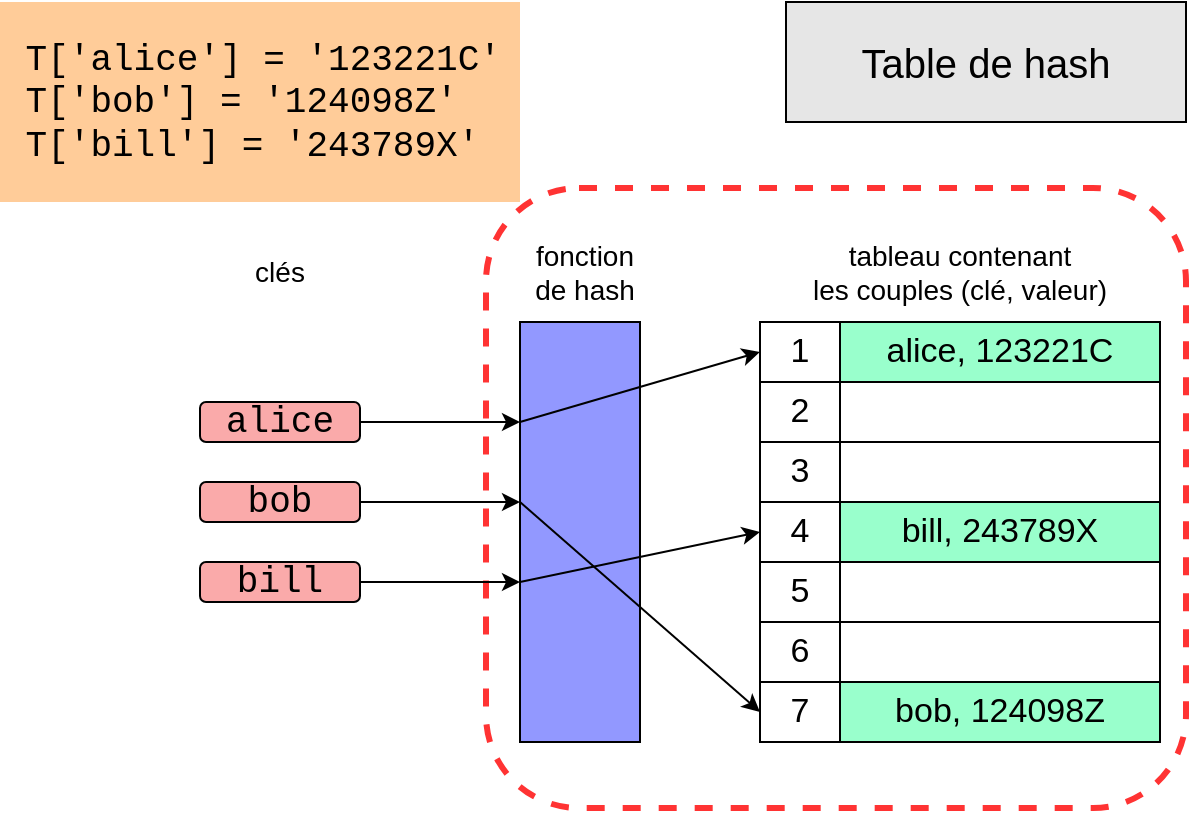 <mxfile>
    <diagram id="wZZcUF0_zbzzVM9tNgCg" name="Page-1">
        <mxGraphModel dx="750" dy="617" grid="1" gridSize="10" guides="1" tooltips="1" connect="1" arrows="1" fold="1" page="1" pageScale="1" pageWidth="827" pageHeight="1169" math="0" shadow="0">
            <root>
                <mxCell id="0"/>
                <mxCell id="1" parent="0"/>
                <mxCell id="40" value="" style="rounded=1;whiteSpace=wrap;html=1;fontFamily=Courier New;fontSize=18;dashed=1;strokeColor=#FF3333;strokeWidth=3;" vertex="1" parent="1">
                    <mxGeometry x="263" y="93" width="350" height="310" as="geometry"/>
                </mxCell>
                <mxCell id="21" value="&lt;span&gt;Table de hash&lt;/span&gt;" style="rounded=0;whiteSpace=wrap;html=1;fontSize=20;fillColor=#E6E6E6;" parent="1" vertex="1">
                    <mxGeometry x="413" width="200" height="60" as="geometry"/>
                </mxCell>
                <mxCell id="22" value="" style="group" parent="1" vertex="1" connectable="0">
                    <mxGeometry x="400" y="160" width="200" height="210" as="geometry"/>
                </mxCell>
                <mxCell id="7" value="&lt;span style=&quot;font-size: 17px&quot;&gt;alice, 123221C&lt;/span&gt;" style="rounded=0;whiteSpace=wrap;html=1;fillColor=#99FFCC;" parent="22" vertex="1">
                    <mxGeometry x="40" width="160" height="30" as="geometry"/>
                </mxCell>
                <mxCell id="8" value="" style="rounded=0;whiteSpace=wrap;html=1;" parent="22" vertex="1">
                    <mxGeometry x="40" y="120" width="160" height="30" as="geometry"/>
                </mxCell>
                <mxCell id="9" value="&lt;span style=&quot;font-size: 17px&quot;&gt;bob, 124098Z&lt;/span&gt;" style="rounded=0;whiteSpace=wrap;html=1;fillColor=#99FFCC;" parent="22" vertex="1">
                    <mxGeometry x="40" y="180" width="160" height="30" as="geometry"/>
                </mxCell>
                <mxCell id="10" value="" style="rounded=0;whiteSpace=wrap;html=1;" parent="22" vertex="1">
                    <mxGeometry x="40" y="30" width="160" height="30" as="geometry"/>
                </mxCell>
                <mxCell id="11" value="" style="rounded=0;whiteSpace=wrap;html=1;" parent="22" vertex="1">
                    <mxGeometry x="40" y="60" width="160" height="30" as="geometry"/>
                </mxCell>
                <mxCell id="12" value="&lt;span style=&quot;font-size: 17px&quot;&gt;bill, 243789X&lt;/span&gt;" style="rounded=0;whiteSpace=wrap;html=1;fillColor=#99FFCC;" parent="22" vertex="1">
                    <mxGeometry x="40" y="90" width="160" height="30" as="geometry"/>
                </mxCell>
                <mxCell id="13" value="" style="rounded=0;whiteSpace=wrap;html=1;" parent="22" vertex="1">
                    <mxGeometry x="40" y="150" width="160" height="30" as="geometry"/>
                </mxCell>
                <mxCell id="14" value="1" style="rounded=0;whiteSpace=wrap;html=1;fontSize=17;" parent="22" vertex="1">
                    <mxGeometry width="40" height="30" as="geometry"/>
                </mxCell>
                <mxCell id="15" value="2" style="rounded=0;whiteSpace=wrap;html=1;fontSize=17;" parent="22" vertex="1">
                    <mxGeometry y="30" width="40" height="30" as="geometry"/>
                </mxCell>
                <mxCell id="16" value="3" style="rounded=0;whiteSpace=wrap;html=1;fontSize=17;" parent="22" vertex="1">
                    <mxGeometry y="60" width="40" height="30" as="geometry"/>
                </mxCell>
                <mxCell id="17" value="4" style="rounded=0;whiteSpace=wrap;html=1;fontSize=17;" parent="22" vertex="1">
                    <mxGeometry y="90" width="40" height="30" as="geometry"/>
                </mxCell>
                <mxCell id="18" value="5" style="rounded=0;whiteSpace=wrap;html=1;fontSize=17;" parent="22" vertex="1">
                    <mxGeometry y="120" width="40" height="30" as="geometry"/>
                </mxCell>
                <mxCell id="19" value="6" style="rounded=0;whiteSpace=wrap;html=1;fontSize=17;" parent="22" vertex="1">
                    <mxGeometry y="150" width="40" height="30" as="geometry"/>
                </mxCell>
                <mxCell id="20" value="7" style="rounded=0;whiteSpace=wrap;html=1;fontSize=17;" parent="22" vertex="1">
                    <mxGeometry y="180" width="40" height="30" as="geometry"/>
                </mxCell>
                <mxCell id="23" value="tableau contenant&lt;br style=&quot;font-size: 14px&quot;&gt;les couples (clé, valeur)" style="text;html=1;strokeColor=none;fillColor=none;align=center;verticalAlign=middle;whiteSpace=wrap;rounded=0;fontSize=14;" vertex="1" parent="1">
                    <mxGeometry x="415" y="120" width="170" height="30" as="geometry"/>
                </mxCell>
                <mxCell id="24" value="&lt;div style=&quot;font-size: 18px&quot;&gt;&lt;span style=&quot;font-family: &amp;#34;courier new&amp;#34;&quot;&gt;&lt;font style=&quot;font-size: 18px&quot;&gt;&amp;nbsp;T['alice'] = '123221C'&lt;/font&gt;&lt;/span&gt;&lt;/div&gt;&lt;font face=&quot;Courier New&quot; style=&quot;font-size: 18px&quot;&gt;&lt;div&gt;&lt;span&gt;&amp;nbsp;T['bob'] = '124098Z'&lt;/span&gt;&lt;/div&gt;&lt;div&gt;&lt;span&gt;&amp;nbsp;T['bill'] = '243789X'&lt;/span&gt;&lt;/div&gt;&lt;/font&gt;" style="text;html=1;strokeColor=none;fillColor=#FFCC99;align=left;verticalAlign=middle;whiteSpace=wrap;rounded=0;fontSize=14;" vertex="1" parent="1">
                    <mxGeometry x="20" width="260" height="100" as="geometry"/>
                </mxCell>
                <mxCell id="35" style="edgeStyle=none;html=1;fontFamily=Courier New;fontSize=18;" edge="1" parent="1" source="25">
                    <mxGeometry relative="1" as="geometry">
                        <mxPoint x="280" y="210" as="targetPoint"/>
                    </mxGeometry>
                </mxCell>
                <mxCell id="25" value="alice" style="rounded=1;whiteSpace=wrap;html=1;fontFamily=Courier New;fontSize=18;fillColor=#FAAAAA;" vertex="1" parent="1">
                    <mxGeometry x="120" y="200" width="80" height="20" as="geometry"/>
                </mxCell>
                <mxCell id="26" value="clés" style="text;html=1;strokeColor=none;fillColor=none;align=center;verticalAlign=middle;whiteSpace=wrap;rounded=0;fontSize=14;" vertex="1" parent="1">
                    <mxGeometry x="75" y="120" width="170" height="30" as="geometry"/>
                </mxCell>
                <mxCell id="36" style="edgeStyle=none;html=1;fontFamily=Courier New;fontSize=18;" edge="1" parent="1" source="27">
                    <mxGeometry relative="1" as="geometry">
                        <mxPoint x="280" y="250" as="targetPoint"/>
                    </mxGeometry>
                </mxCell>
                <mxCell id="27" value="bob" style="rounded=1;whiteSpace=wrap;html=1;fontFamily=Courier New;fontSize=18;fillColor=#FAAAAA;" vertex="1" parent="1">
                    <mxGeometry x="120" y="240" width="80" height="20" as="geometry"/>
                </mxCell>
                <mxCell id="31" style="edgeStyle=none;html=1;fontFamily=Courier New;fontSize=18;" edge="1" parent="1" source="28">
                    <mxGeometry relative="1" as="geometry">
                        <mxPoint x="280" y="290" as="targetPoint"/>
                    </mxGeometry>
                </mxCell>
                <mxCell id="28" value="bill" style="rounded=1;whiteSpace=wrap;html=1;fontFamily=Courier New;fontSize=18;fillColor=#FAAAAA;" vertex="1" parent="1">
                    <mxGeometry x="120" y="280" width="80" height="20" as="geometry"/>
                </mxCell>
                <mxCell id="33" value="" style="rounded=0;whiteSpace=wrap;html=1;fontFamily=Courier New;fontSize=18;fillColor=#9298FF;" vertex="1" parent="1">
                    <mxGeometry x="280" y="160" width="60" height="210" as="geometry"/>
                </mxCell>
                <mxCell id="34" value="fonction&lt;br&gt;de hash" style="text;html=1;strokeColor=none;fillColor=none;align=center;verticalAlign=middle;whiteSpace=wrap;rounded=0;fontSize=14;" vertex="1" parent="1">
                    <mxGeometry x="260" y="110" width="105" height="50" as="geometry"/>
                </mxCell>
                <mxCell id="37" value="" style="endArrow=classic;html=1;fontFamily=Courier New;fontSize=18;entryX=0;entryY=0.5;entryDx=0;entryDy=0;" edge="1" parent="1" target="14">
                    <mxGeometry width="50" height="50" relative="1" as="geometry">
                        <mxPoint x="280" y="210" as="sourcePoint"/>
                        <mxPoint x="330" y="160" as="targetPoint"/>
                    </mxGeometry>
                </mxCell>
                <mxCell id="38" value="" style="endArrow=classic;html=1;fontFamily=Courier New;fontSize=18;entryX=0;entryY=0.5;entryDx=0;entryDy=0;" edge="1" parent="1" target="20">
                    <mxGeometry width="50" height="50" relative="1" as="geometry">
                        <mxPoint x="280" y="250" as="sourcePoint"/>
                        <mxPoint x="330" y="200" as="targetPoint"/>
                    </mxGeometry>
                </mxCell>
                <mxCell id="39" value="" style="endArrow=classic;html=1;fontFamily=Courier New;fontSize=18;entryX=0;entryY=0.5;entryDx=0;entryDy=0;" edge="1" parent="1" target="17">
                    <mxGeometry width="50" height="50" relative="1" as="geometry">
                        <mxPoint x="280" y="290" as="sourcePoint"/>
                        <mxPoint x="330" y="240" as="targetPoint"/>
                    </mxGeometry>
                </mxCell>
            </root>
        </mxGraphModel>
    </diagram>
</mxfile>